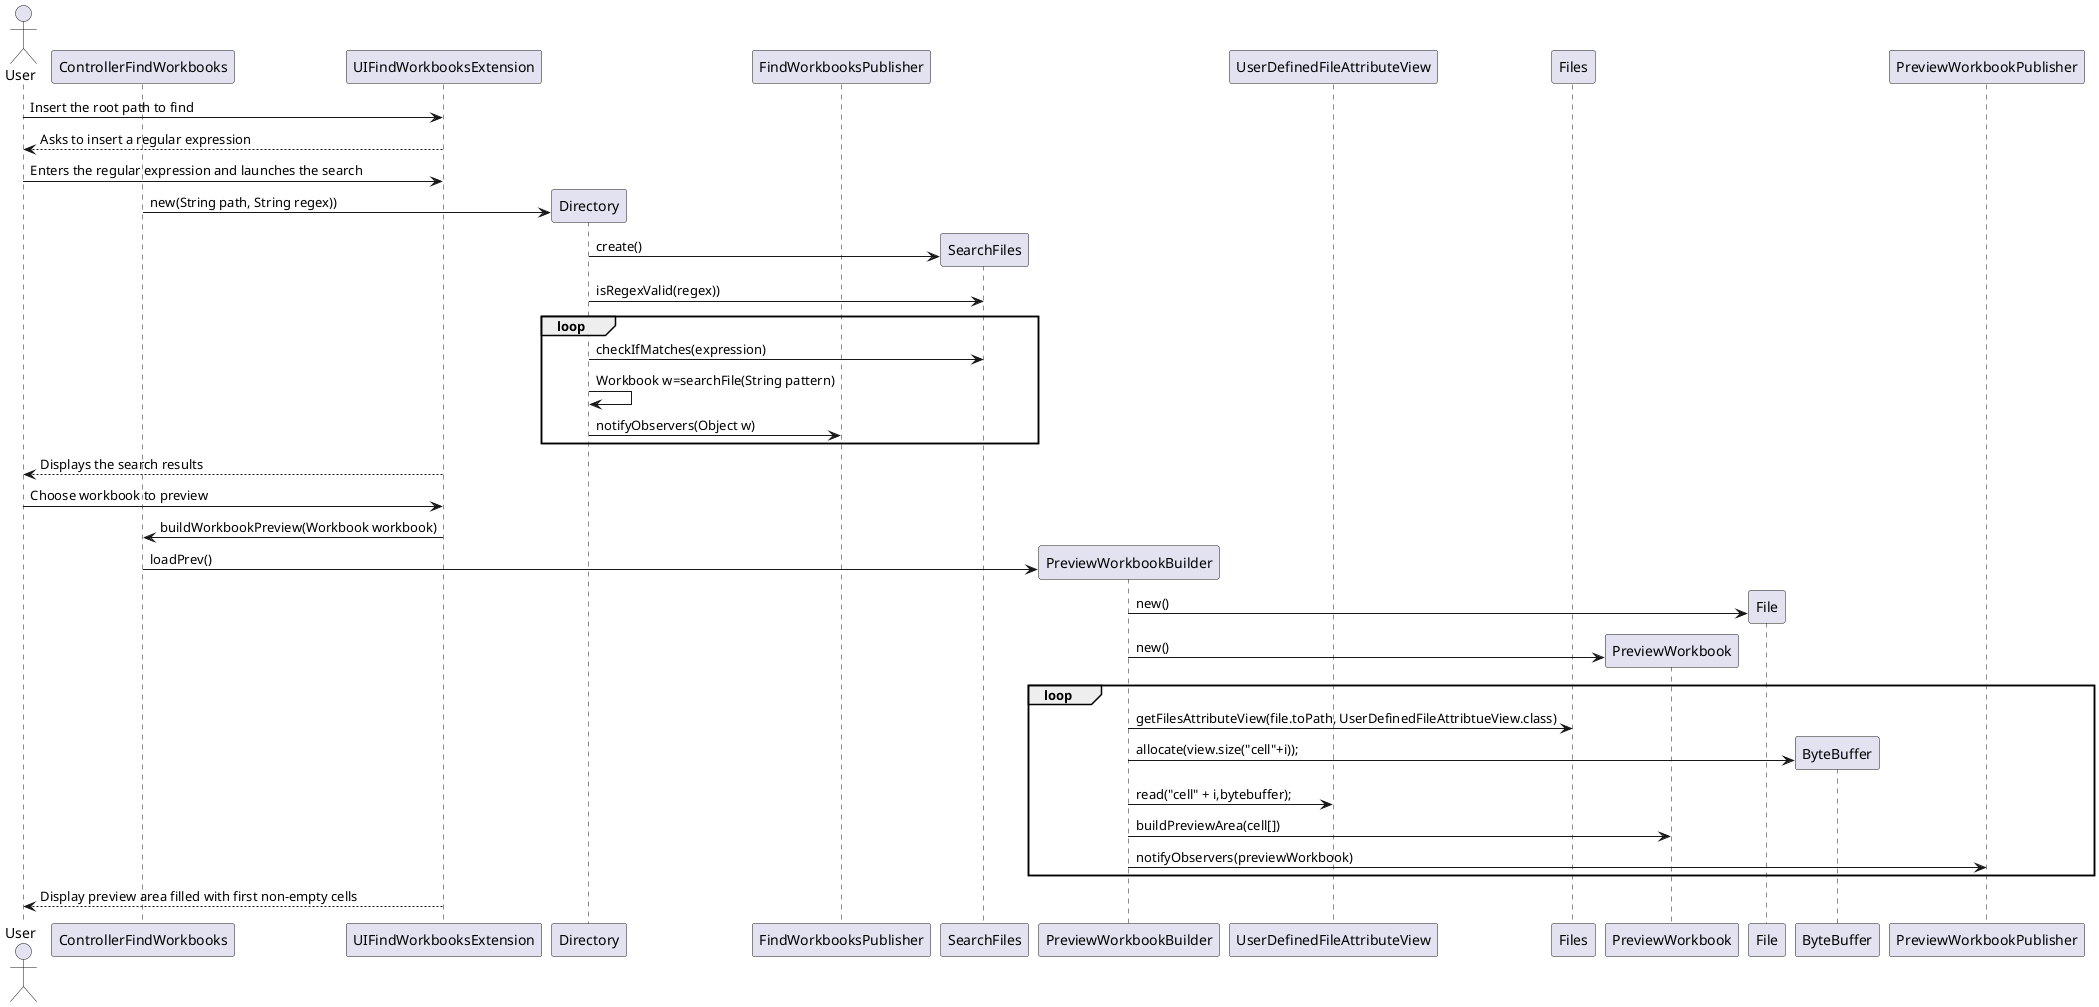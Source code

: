 @startuml ipc02_2_sd.png

actor User
participant ControllerFindWorkbooks
participant UIFindWorkbooksExtension
participant Directory
participant FindWorkbooksPublisher
participant SearchFiles
participant PreviewWorkbookBuilder
participant UserDefinedFileAttributeView
participant Files
participant PreviewWorkbook

User->UIFindWorkbooksExtension:Insert the root path to find
UIFindWorkbooksExtension-->User: Asks to insert a regular expression
User->UIFindWorkbooksExtension: Enters the regular expression and launches the search
create Directory
ControllerFindWorkbooks->Directory:new(String path, String regex))
create SearchFiles
Directory->SearchFiles:create()
Directory -> SearchFiles: isRegexValid(regex))
loop
Directory->SearchFiles: checkIfMatches(expression)
Directory->Directory:Workbook w=searchFile(String pattern)
Directory->FindWorkbooksPublisher:notifyObservers(Object w)
end
User<--UIFindWorkbooksExtension: Displays the search results
User->UIFindWorkbooksExtension: Choose workbook to preview
UIFindWorkbooksExtension->ControllerFindWorkbooks:buildWorkbookPreview(Workbook workbook)
create PreviewWorkbookBuilder
ControllerFindWorkbooks->PreviewWorkbookBuilder:loadPrev()
create File
PreviewWorkbookBuilder->File: new()
create PreviewWorkbook
PreviewWorkbookBuilder->PreviewWorkbook: new()
loop
PreviewWorkbookBuilder->Files: getFilesAttributeView(file.toPath, UserDefinedFileAttribtueView.class)
create UserDefinedFileAttributeView
create ByteBuffer
PreviewWorkbookBuilder->ByteBuffer: allocate(view.size("cell"+i));
PreviewWorkbookBuilder->UserDefinedFileAttributeView: read("cell" + i,bytebuffer);
PreviewWorkbookBuilder->PreviewWorkbook: buildPreviewArea(cell[])
PreviewWorkbookBuilder->PreviewWorkbookPublisher: notifyObservers(previewWorkbook)
end

UIFindWorkbooksExtension-->User: Display preview area filled with first non-empty cells


@enduml
